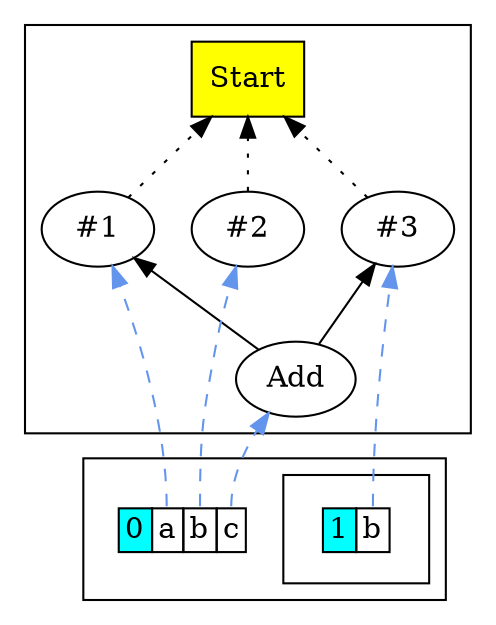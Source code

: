 digraph chapter03 {
	rankdir=BT;
	subgraph cluster_Nodes {
		Start1 [ shape=box style=filled fillcolor=yellow label="Start" ];
		Con_2 [ label="#1" ];
		Con_3 [ label="#2" ];
		Con_5 [ label="#3" ];
		Add6 [ label="Add" ];
	}
	node [shape=plaintext];
	subgraph cluster_0 {
		scope0 [label=<
			<TABLE BORDER="0" CELLBORDER="1" CELLSPACING="0">
			<TR><TD BGCOLOR="aqua">0</TD><TD PORT="scope0_a">a</TD><TD PORT="scope0_b">b</TD><TD PORT="scope0_c">c</TD></TR>
			</TABLE>>];
	subgraph cluster_1 {
		scope1 [label=<
			<TABLE BORDER="0" CELLBORDER="1" CELLSPACING="0">
			<TR><TD BGCOLOR="aqua">1</TD><TD PORT="scope1_b">b</TD></TR>
			</TABLE>>];
	}
	}
	Con_2 -> Start1 [style=dotted];
	Con_3 -> Start1 [style=dotted];
	Con_5 -> Start1 [style=dotted];
	Add6 -> Con_2;
	Add6 -> Con_5;
	edge [style=dashed color=cornflowerblue];
	scope0:scope0_a -> Con_2;
	scope0:scope0_b -> Con_3;
	scope0:scope0_c -> Add6;
	scope1:scope1_b -> Con_5;
}
